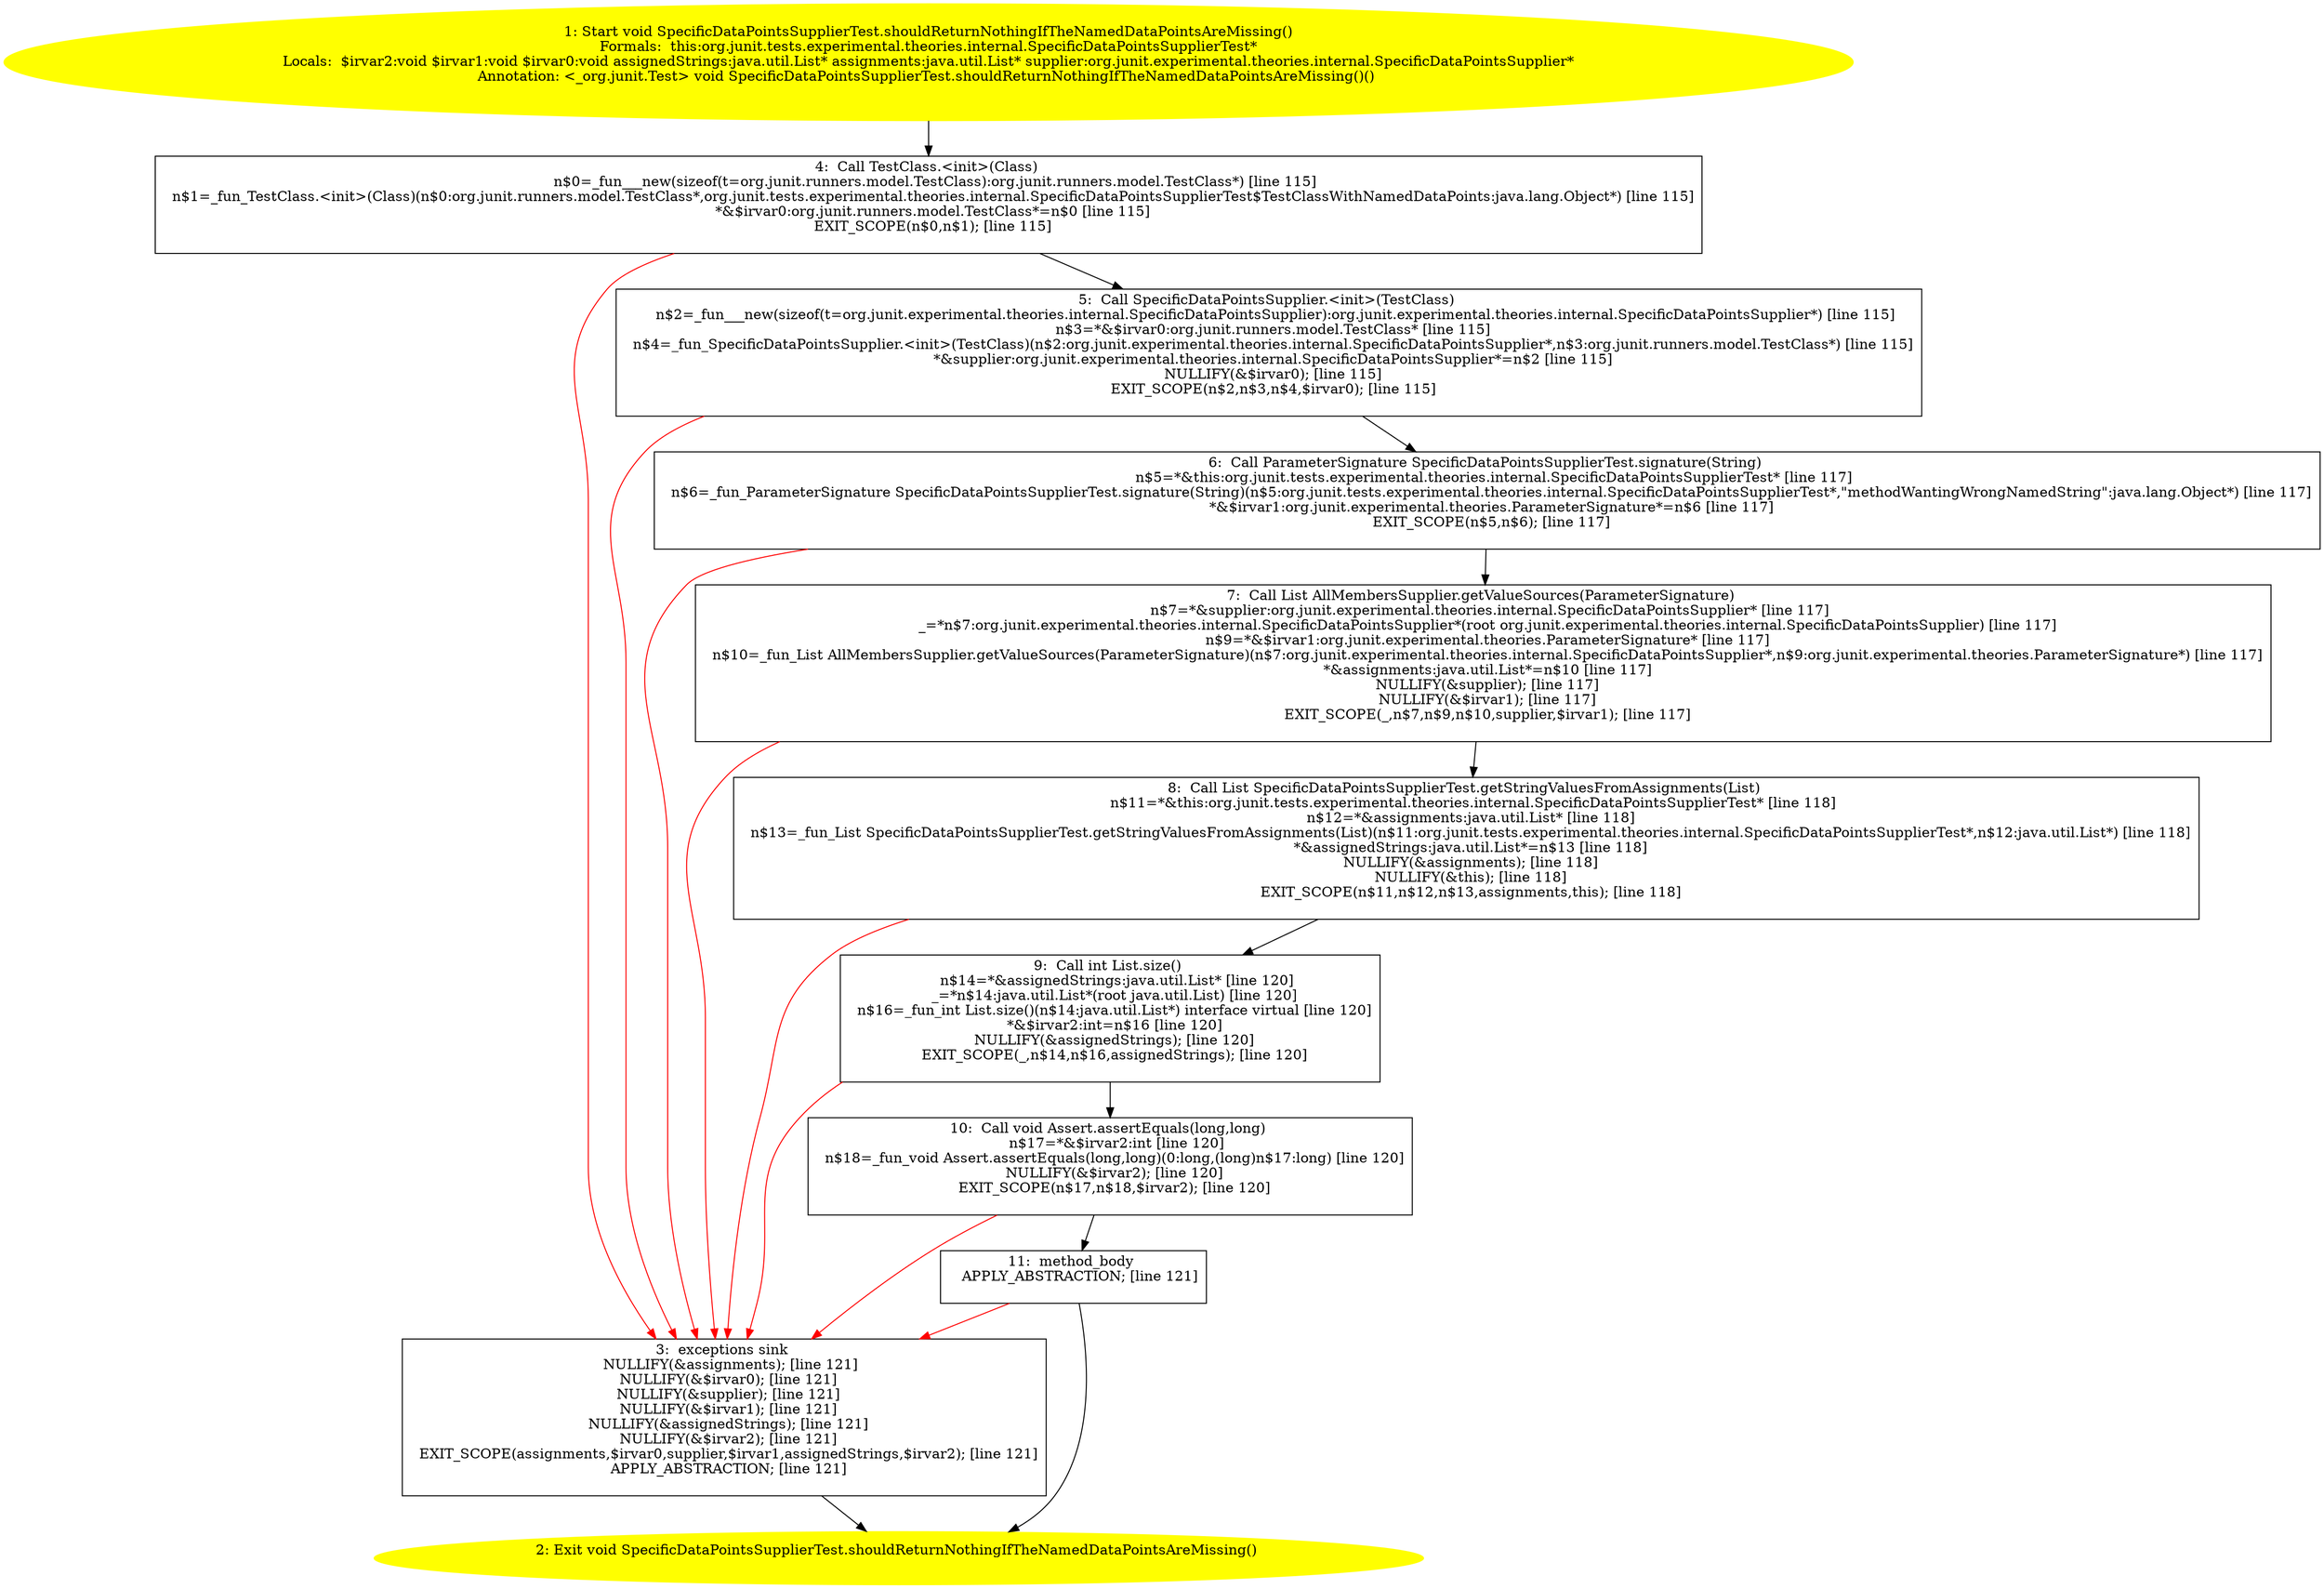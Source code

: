 /* @generated */
digraph cfg {
"org.junit.tests.experimental.theories.internal.SpecificDataPointsSupplierTest.shouldReturnNothingIfT.351000cf6a91119097012ba4db52bb24_1" [label="1: Start void SpecificDataPointsSupplierTest.shouldReturnNothingIfTheNamedDataPointsAreMissing()\nFormals:  this:org.junit.tests.experimental.theories.internal.SpecificDataPointsSupplierTest*\nLocals:  $irvar2:void $irvar1:void $irvar0:void assignedStrings:java.util.List* assignments:java.util.List* supplier:org.junit.experimental.theories.internal.SpecificDataPointsSupplier*\nAnnotation: <_org.junit.Test> void SpecificDataPointsSupplierTest.shouldReturnNothingIfTheNamedDataPointsAreMissing()() \n  " color=yellow style=filled]
	

	 "org.junit.tests.experimental.theories.internal.SpecificDataPointsSupplierTest.shouldReturnNothingIfT.351000cf6a91119097012ba4db52bb24_1" -> "org.junit.tests.experimental.theories.internal.SpecificDataPointsSupplierTest.shouldReturnNothingIfT.351000cf6a91119097012ba4db52bb24_4" ;
"org.junit.tests.experimental.theories.internal.SpecificDataPointsSupplierTest.shouldReturnNothingIfT.351000cf6a91119097012ba4db52bb24_2" [label="2: Exit void SpecificDataPointsSupplierTest.shouldReturnNothingIfTheNamedDataPointsAreMissing() \n  " color=yellow style=filled]
	

"org.junit.tests.experimental.theories.internal.SpecificDataPointsSupplierTest.shouldReturnNothingIfT.351000cf6a91119097012ba4db52bb24_3" [label="3:  exceptions sink \n   NULLIFY(&assignments); [line 121]\n  NULLIFY(&$irvar0); [line 121]\n  NULLIFY(&supplier); [line 121]\n  NULLIFY(&$irvar1); [line 121]\n  NULLIFY(&assignedStrings); [line 121]\n  NULLIFY(&$irvar2); [line 121]\n  EXIT_SCOPE(assignments,$irvar0,supplier,$irvar1,assignedStrings,$irvar2); [line 121]\n  APPLY_ABSTRACTION; [line 121]\n " shape="box"]
	

	 "org.junit.tests.experimental.theories.internal.SpecificDataPointsSupplierTest.shouldReturnNothingIfT.351000cf6a91119097012ba4db52bb24_3" -> "org.junit.tests.experimental.theories.internal.SpecificDataPointsSupplierTest.shouldReturnNothingIfT.351000cf6a91119097012ba4db52bb24_2" ;
"org.junit.tests.experimental.theories.internal.SpecificDataPointsSupplierTest.shouldReturnNothingIfT.351000cf6a91119097012ba4db52bb24_4" [label="4:  Call TestClass.<init>(Class) \n   n$0=_fun___new(sizeof(t=org.junit.runners.model.TestClass):org.junit.runners.model.TestClass*) [line 115]\n  n$1=_fun_TestClass.<init>(Class)(n$0:org.junit.runners.model.TestClass*,org.junit.tests.experimental.theories.internal.SpecificDataPointsSupplierTest$TestClassWithNamedDataPoints:java.lang.Object*) [line 115]\n  *&$irvar0:org.junit.runners.model.TestClass*=n$0 [line 115]\n  EXIT_SCOPE(n$0,n$1); [line 115]\n " shape="box"]
	

	 "org.junit.tests.experimental.theories.internal.SpecificDataPointsSupplierTest.shouldReturnNothingIfT.351000cf6a91119097012ba4db52bb24_4" -> "org.junit.tests.experimental.theories.internal.SpecificDataPointsSupplierTest.shouldReturnNothingIfT.351000cf6a91119097012ba4db52bb24_5" ;
	 "org.junit.tests.experimental.theories.internal.SpecificDataPointsSupplierTest.shouldReturnNothingIfT.351000cf6a91119097012ba4db52bb24_4" -> "org.junit.tests.experimental.theories.internal.SpecificDataPointsSupplierTest.shouldReturnNothingIfT.351000cf6a91119097012ba4db52bb24_3" [color="red" ];
"org.junit.tests.experimental.theories.internal.SpecificDataPointsSupplierTest.shouldReturnNothingIfT.351000cf6a91119097012ba4db52bb24_5" [label="5:  Call SpecificDataPointsSupplier.<init>(TestClass) \n   n$2=_fun___new(sizeof(t=org.junit.experimental.theories.internal.SpecificDataPointsSupplier):org.junit.experimental.theories.internal.SpecificDataPointsSupplier*) [line 115]\n  n$3=*&$irvar0:org.junit.runners.model.TestClass* [line 115]\n  n$4=_fun_SpecificDataPointsSupplier.<init>(TestClass)(n$2:org.junit.experimental.theories.internal.SpecificDataPointsSupplier*,n$3:org.junit.runners.model.TestClass*) [line 115]\n  *&supplier:org.junit.experimental.theories.internal.SpecificDataPointsSupplier*=n$2 [line 115]\n  NULLIFY(&$irvar0); [line 115]\n  EXIT_SCOPE(n$2,n$3,n$4,$irvar0); [line 115]\n " shape="box"]
	

	 "org.junit.tests.experimental.theories.internal.SpecificDataPointsSupplierTest.shouldReturnNothingIfT.351000cf6a91119097012ba4db52bb24_5" -> "org.junit.tests.experimental.theories.internal.SpecificDataPointsSupplierTest.shouldReturnNothingIfT.351000cf6a91119097012ba4db52bb24_6" ;
	 "org.junit.tests.experimental.theories.internal.SpecificDataPointsSupplierTest.shouldReturnNothingIfT.351000cf6a91119097012ba4db52bb24_5" -> "org.junit.tests.experimental.theories.internal.SpecificDataPointsSupplierTest.shouldReturnNothingIfT.351000cf6a91119097012ba4db52bb24_3" [color="red" ];
"org.junit.tests.experimental.theories.internal.SpecificDataPointsSupplierTest.shouldReturnNothingIfT.351000cf6a91119097012ba4db52bb24_6" [label="6:  Call ParameterSignature SpecificDataPointsSupplierTest.signature(String) \n   n$5=*&this:org.junit.tests.experimental.theories.internal.SpecificDataPointsSupplierTest* [line 117]\n  n$6=_fun_ParameterSignature SpecificDataPointsSupplierTest.signature(String)(n$5:org.junit.tests.experimental.theories.internal.SpecificDataPointsSupplierTest*,\"methodWantingWrongNamedString\":java.lang.Object*) [line 117]\n  *&$irvar1:org.junit.experimental.theories.ParameterSignature*=n$6 [line 117]\n  EXIT_SCOPE(n$5,n$6); [line 117]\n " shape="box"]
	

	 "org.junit.tests.experimental.theories.internal.SpecificDataPointsSupplierTest.shouldReturnNothingIfT.351000cf6a91119097012ba4db52bb24_6" -> "org.junit.tests.experimental.theories.internal.SpecificDataPointsSupplierTest.shouldReturnNothingIfT.351000cf6a91119097012ba4db52bb24_7" ;
	 "org.junit.tests.experimental.theories.internal.SpecificDataPointsSupplierTest.shouldReturnNothingIfT.351000cf6a91119097012ba4db52bb24_6" -> "org.junit.tests.experimental.theories.internal.SpecificDataPointsSupplierTest.shouldReturnNothingIfT.351000cf6a91119097012ba4db52bb24_3" [color="red" ];
"org.junit.tests.experimental.theories.internal.SpecificDataPointsSupplierTest.shouldReturnNothingIfT.351000cf6a91119097012ba4db52bb24_7" [label="7:  Call List AllMembersSupplier.getValueSources(ParameterSignature) \n   n$7=*&supplier:org.junit.experimental.theories.internal.SpecificDataPointsSupplier* [line 117]\n  _=*n$7:org.junit.experimental.theories.internal.SpecificDataPointsSupplier*(root org.junit.experimental.theories.internal.SpecificDataPointsSupplier) [line 117]\n  n$9=*&$irvar1:org.junit.experimental.theories.ParameterSignature* [line 117]\n  n$10=_fun_List AllMembersSupplier.getValueSources(ParameterSignature)(n$7:org.junit.experimental.theories.internal.SpecificDataPointsSupplier*,n$9:org.junit.experimental.theories.ParameterSignature*) [line 117]\n  *&assignments:java.util.List*=n$10 [line 117]\n  NULLIFY(&supplier); [line 117]\n  NULLIFY(&$irvar1); [line 117]\n  EXIT_SCOPE(_,n$7,n$9,n$10,supplier,$irvar1); [line 117]\n " shape="box"]
	

	 "org.junit.tests.experimental.theories.internal.SpecificDataPointsSupplierTest.shouldReturnNothingIfT.351000cf6a91119097012ba4db52bb24_7" -> "org.junit.tests.experimental.theories.internal.SpecificDataPointsSupplierTest.shouldReturnNothingIfT.351000cf6a91119097012ba4db52bb24_8" ;
	 "org.junit.tests.experimental.theories.internal.SpecificDataPointsSupplierTest.shouldReturnNothingIfT.351000cf6a91119097012ba4db52bb24_7" -> "org.junit.tests.experimental.theories.internal.SpecificDataPointsSupplierTest.shouldReturnNothingIfT.351000cf6a91119097012ba4db52bb24_3" [color="red" ];
"org.junit.tests.experimental.theories.internal.SpecificDataPointsSupplierTest.shouldReturnNothingIfT.351000cf6a91119097012ba4db52bb24_8" [label="8:  Call List SpecificDataPointsSupplierTest.getStringValuesFromAssignments(List) \n   n$11=*&this:org.junit.tests.experimental.theories.internal.SpecificDataPointsSupplierTest* [line 118]\n  n$12=*&assignments:java.util.List* [line 118]\n  n$13=_fun_List SpecificDataPointsSupplierTest.getStringValuesFromAssignments(List)(n$11:org.junit.tests.experimental.theories.internal.SpecificDataPointsSupplierTest*,n$12:java.util.List*) [line 118]\n  *&assignedStrings:java.util.List*=n$13 [line 118]\n  NULLIFY(&assignments); [line 118]\n  NULLIFY(&this); [line 118]\n  EXIT_SCOPE(n$11,n$12,n$13,assignments,this); [line 118]\n " shape="box"]
	

	 "org.junit.tests.experimental.theories.internal.SpecificDataPointsSupplierTest.shouldReturnNothingIfT.351000cf6a91119097012ba4db52bb24_8" -> "org.junit.tests.experimental.theories.internal.SpecificDataPointsSupplierTest.shouldReturnNothingIfT.351000cf6a91119097012ba4db52bb24_9" ;
	 "org.junit.tests.experimental.theories.internal.SpecificDataPointsSupplierTest.shouldReturnNothingIfT.351000cf6a91119097012ba4db52bb24_8" -> "org.junit.tests.experimental.theories.internal.SpecificDataPointsSupplierTest.shouldReturnNothingIfT.351000cf6a91119097012ba4db52bb24_3" [color="red" ];
"org.junit.tests.experimental.theories.internal.SpecificDataPointsSupplierTest.shouldReturnNothingIfT.351000cf6a91119097012ba4db52bb24_9" [label="9:  Call int List.size() \n   n$14=*&assignedStrings:java.util.List* [line 120]\n  _=*n$14:java.util.List*(root java.util.List) [line 120]\n  n$16=_fun_int List.size()(n$14:java.util.List*) interface virtual [line 120]\n  *&$irvar2:int=n$16 [line 120]\n  NULLIFY(&assignedStrings); [line 120]\n  EXIT_SCOPE(_,n$14,n$16,assignedStrings); [line 120]\n " shape="box"]
	

	 "org.junit.tests.experimental.theories.internal.SpecificDataPointsSupplierTest.shouldReturnNothingIfT.351000cf6a91119097012ba4db52bb24_9" -> "org.junit.tests.experimental.theories.internal.SpecificDataPointsSupplierTest.shouldReturnNothingIfT.351000cf6a91119097012ba4db52bb24_10" ;
	 "org.junit.tests.experimental.theories.internal.SpecificDataPointsSupplierTest.shouldReturnNothingIfT.351000cf6a91119097012ba4db52bb24_9" -> "org.junit.tests.experimental.theories.internal.SpecificDataPointsSupplierTest.shouldReturnNothingIfT.351000cf6a91119097012ba4db52bb24_3" [color="red" ];
"org.junit.tests.experimental.theories.internal.SpecificDataPointsSupplierTest.shouldReturnNothingIfT.351000cf6a91119097012ba4db52bb24_10" [label="10:  Call void Assert.assertEquals(long,long) \n   n$17=*&$irvar2:int [line 120]\n  n$18=_fun_void Assert.assertEquals(long,long)(0:long,(long)n$17:long) [line 120]\n  NULLIFY(&$irvar2); [line 120]\n  EXIT_SCOPE(n$17,n$18,$irvar2); [line 120]\n " shape="box"]
	

	 "org.junit.tests.experimental.theories.internal.SpecificDataPointsSupplierTest.shouldReturnNothingIfT.351000cf6a91119097012ba4db52bb24_10" -> "org.junit.tests.experimental.theories.internal.SpecificDataPointsSupplierTest.shouldReturnNothingIfT.351000cf6a91119097012ba4db52bb24_11" ;
	 "org.junit.tests.experimental.theories.internal.SpecificDataPointsSupplierTest.shouldReturnNothingIfT.351000cf6a91119097012ba4db52bb24_10" -> "org.junit.tests.experimental.theories.internal.SpecificDataPointsSupplierTest.shouldReturnNothingIfT.351000cf6a91119097012ba4db52bb24_3" [color="red" ];
"org.junit.tests.experimental.theories.internal.SpecificDataPointsSupplierTest.shouldReturnNothingIfT.351000cf6a91119097012ba4db52bb24_11" [label="11:  method_body \n   APPLY_ABSTRACTION; [line 121]\n " shape="box"]
	

	 "org.junit.tests.experimental.theories.internal.SpecificDataPointsSupplierTest.shouldReturnNothingIfT.351000cf6a91119097012ba4db52bb24_11" -> "org.junit.tests.experimental.theories.internal.SpecificDataPointsSupplierTest.shouldReturnNothingIfT.351000cf6a91119097012ba4db52bb24_2" ;
	 "org.junit.tests.experimental.theories.internal.SpecificDataPointsSupplierTest.shouldReturnNothingIfT.351000cf6a91119097012ba4db52bb24_11" -> "org.junit.tests.experimental.theories.internal.SpecificDataPointsSupplierTest.shouldReturnNothingIfT.351000cf6a91119097012ba4db52bb24_3" [color="red" ];
}
